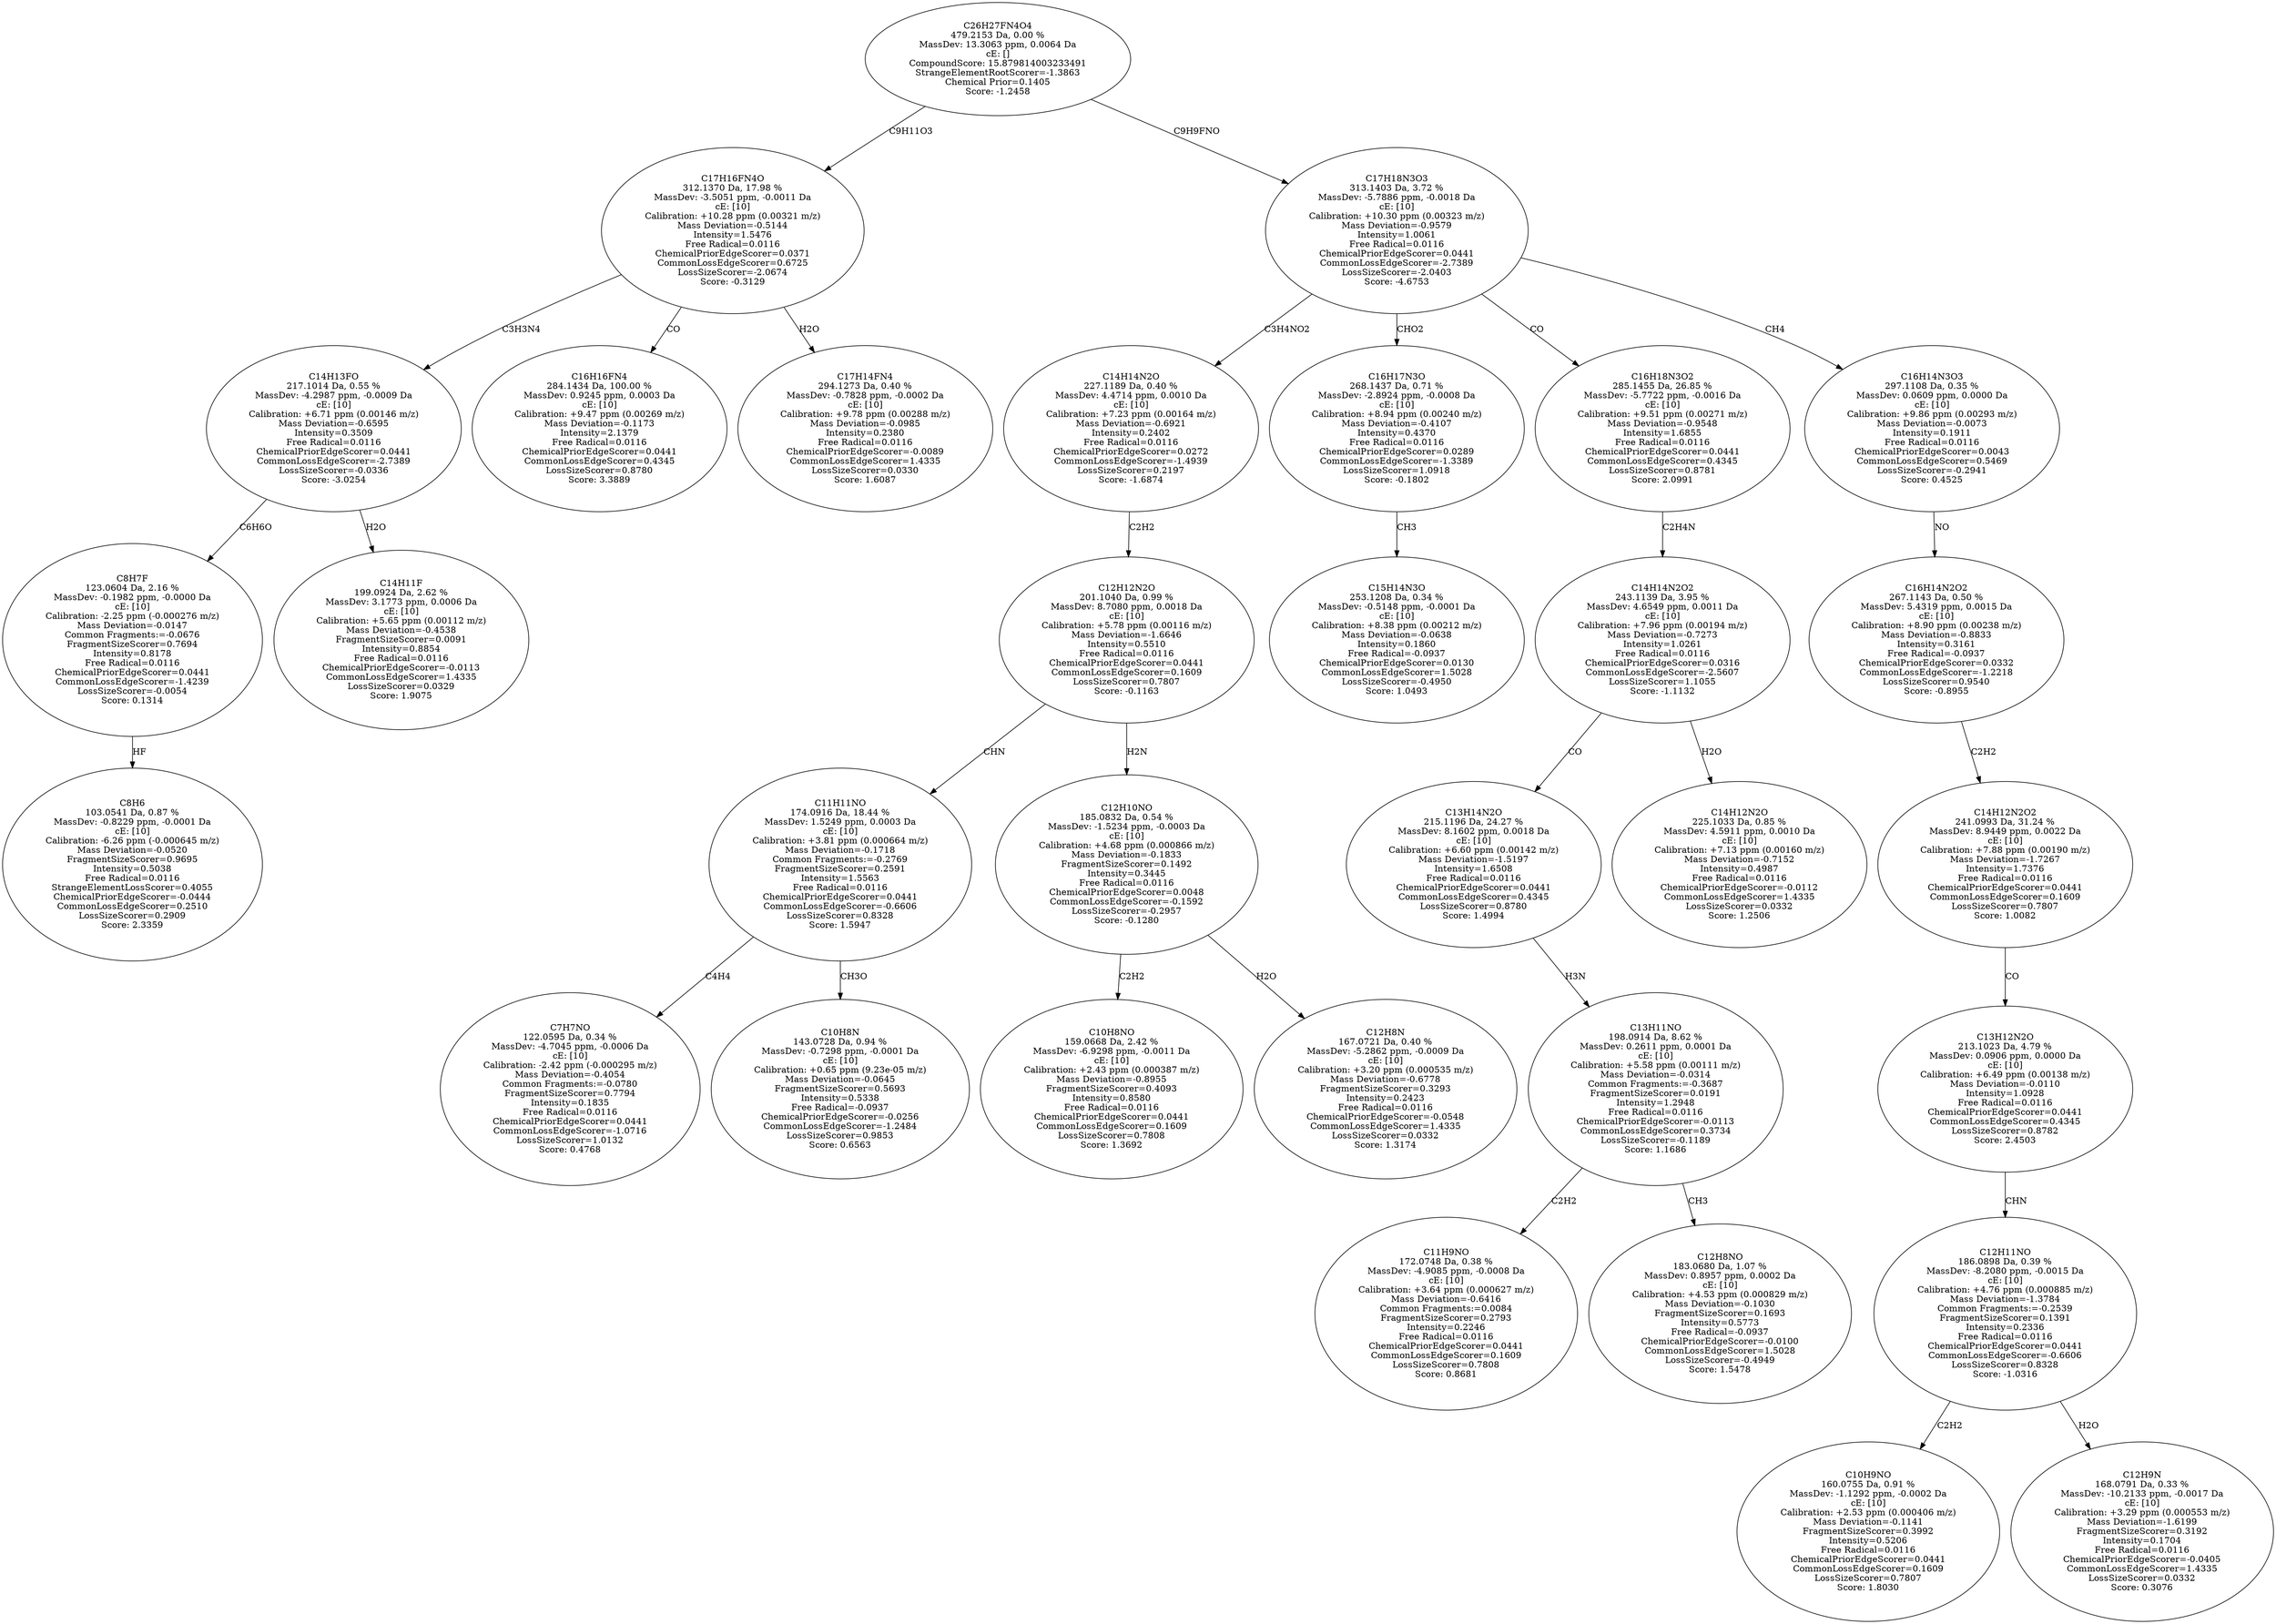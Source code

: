 strict digraph {
v1 [label="C8H6\n103.0541 Da, 0.87 %\nMassDev: -0.8229 ppm, -0.0001 Da\ncE: [10]\nCalibration: -6.26 ppm (-0.000645 m/z)\nMass Deviation=-0.0520\nFragmentSizeScorer=0.9695\nIntensity=0.5038\nFree Radical=0.0116\nStrangeElementLossScorer=0.4055\nChemicalPriorEdgeScorer=-0.0444\nCommonLossEdgeScorer=0.2510\nLossSizeScorer=0.2909\nScore: 2.3359"];
v2 [label="C8H7F\n123.0604 Da, 2.16 %\nMassDev: -0.1982 ppm, -0.0000 Da\ncE: [10]\nCalibration: -2.25 ppm (-0.000276 m/z)\nMass Deviation=-0.0147\nCommon Fragments:=-0.0676\nFragmentSizeScorer=0.7694\nIntensity=0.8178\nFree Radical=0.0116\nChemicalPriorEdgeScorer=0.0441\nCommonLossEdgeScorer=-1.4239\nLossSizeScorer=-0.0054\nScore: 0.1314"];
v3 [label="C14H11F\n199.0924 Da, 2.62 %\nMassDev: 3.1773 ppm, 0.0006 Da\ncE: [10]\nCalibration: +5.65 ppm (0.00112 m/z)\nMass Deviation=-0.4538\nFragmentSizeScorer=0.0091\nIntensity=0.8854\nFree Radical=0.0116\nChemicalPriorEdgeScorer=-0.0113\nCommonLossEdgeScorer=1.4335\nLossSizeScorer=0.0329\nScore: 1.9075"];
v4 [label="C14H13FO\n217.1014 Da, 0.55 %\nMassDev: -4.2987 ppm, -0.0009 Da\ncE: [10]\nCalibration: +6.71 ppm (0.00146 m/z)\nMass Deviation=-0.6595\nIntensity=0.3509\nFree Radical=0.0116\nChemicalPriorEdgeScorer=0.0441\nCommonLossEdgeScorer=-2.7389\nLossSizeScorer=-0.0336\nScore: -3.0254"];
v5 [label="C16H16FN4\n284.1434 Da, 100.00 %\nMassDev: 0.9245 ppm, 0.0003 Da\ncE: [10]\nCalibration: +9.47 ppm (0.00269 m/z)\nMass Deviation=-0.1173\nIntensity=2.1379\nFree Radical=0.0116\nChemicalPriorEdgeScorer=0.0441\nCommonLossEdgeScorer=0.4345\nLossSizeScorer=0.8780\nScore: 3.3889"];
v6 [label="C17H14FN4\n294.1273 Da, 0.40 %\nMassDev: -0.7828 ppm, -0.0002 Da\ncE: [10]\nCalibration: +9.78 ppm (0.00288 m/z)\nMass Deviation=-0.0985\nIntensity=0.2380\nFree Radical=0.0116\nChemicalPriorEdgeScorer=-0.0089\nCommonLossEdgeScorer=1.4335\nLossSizeScorer=0.0330\nScore: 1.6087"];
v7 [label="C17H16FN4O\n312.1370 Da, 17.98 %\nMassDev: -3.5051 ppm, -0.0011 Da\ncE: [10]\nCalibration: +10.28 ppm (0.00321 m/z)\nMass Deviation=-0.5144\nIntensity=1.5476\nFree Radical=0.0116\nChemicalPriorEdgeScorer=0.0371\nCommonLossEdgeScorer=0.6725\nLossSizeScorer=-2.0674\nScore: -0.3129"];
v8 [label="C7H7NO\n122.0595 Da, 0.34 %\nMassDev: -4.7045 ppm, -0.0006 Da\ncE: [10]\nCalibration: -2.42 ppm (-0.000295 m/z)\nMass Deviation=-0.4054\nCommon Fragments:=-0.0780\nFragmentSizeScorer=0.7794\nIntensity=0.1835\nFree Radical=0.0116\nChemicalPriorEdgeScorer=0.0441\nCommonLossEdgeScorer=-1.0716\nLossSizeScorer=1.0132\nScore: 0.4768"];
v9 [label="C10H8N\n143.0728 Da, 0.94 %\nMassDev: -0.7298 ppm, -0.0001 Da\ncE: [10]\nCalibration: +0.65 ppm (9.23e-05 m/z)\nMass Deviation=-0.0645\nFragmentSizeScorer=0.5693\nIntensity=0.5338\nFree Radical=-0.0937\nChemicalPriorEdgeScorer=-0.0256\nCommonLossEdgeScorer=-1.2484\nLossSizeScorer=0.9853\nScore: 0.6563"];
v10 [label="C11H11NO\n174.0916 Da, 18.44 %\nMassDev: 1.5249 ppm, 0.0003 Da\ncE: [10]\nCalibration: +3.81 ppm (0.000664 m/z)\nMass Deviation=-0.1718\nCommon Fragments:=-0.2769\nFragmentSizeScorer=0.2591\nIntensity=1.5563\nFree Radical=0.0116\nChemicalPriorEdgeScorer=0.0441\nCommonLossEdgeScorer=-0.6606\nLossSizeScorer=0.8328\nScore: 1.5947"];
v11 [label="C10H8NO\n159.0668 Da, 2.42 %\nMassDev: -6.9298 ppm, -0.0011 Da\ncE: [10]\nCalibration: +2.43 ppm (0.000387 m/z)\nMass Deviation=-0.8955\nFragmentSizeScorer=0.4093\nIntensity=0.8580\nFree Radical=0.0116\nChemicalPriorEdgeScorer=0.0441\nCommonLossEdgeScorer=0.1609\nLossSizeScorer=0.7808\nScore: 1.3692"];
v12 [label="C12H8N\n167.0721 Da, 0.40 %\nMassDev: -5.2862 ppm, -0.0009 Da\ncE: [10]\nCalibration: +3.20 ppm (0.000535 m/z)\nMass Deviation=-0.6778\nFragmentSizeScorer=0.3293\nIntensity=0.2423\nFree Radical=0.0116\nChemicalPriorEdgeScorer=-0.0548\nCommonLossEdgeScorer=1.4335\nLossSizeScorer=0.0332\nScore: 1.3174"];
v13 [label="C12H10NO\n185.0832 Da, 0.54 %\nMassDev: -1.5234 ppm, -0.0003 Da\ncE: [10]\nCalibration: +4.68 ppm (0.000866 m/z)\nMass Deviation=-0.1833\nFragmentSizeScorer=0.1492\nIntensity=0.3445\nFree Radical=0.0116\nChemicalPriorEdgeScorer=0.0048\nCommonLossEdgeScorer=-0.1592\nLossSizeScorer=-0.2957\nScore: -0.1280"];
v14 [label="C12H12N2O\n201.1040 Da, 0.99 %\nMassDev: 8.7080 ppm, 0.0018 Da\ncE: [10]\nCalibration: +5.78 ppm (0.00116 m/z)\nMass Deviation=-1.6646\nIntensity=0.5510\nFree Radical=0.0116\nChemicalPriorEdgeScorer=0.0441\nCommonLossEdgeScorer=0.1609\nLossSizeScorer=0.7807\nScore: -0.1163"];
v15 [label="C14H14N2O\n227.1189 Da, 0.40 %\nMassDev: 4.4714 ppm, 0.0010 Da\ncE: [10]\nCalibration: +7.23 ppm (0.00164 m/z)\nMass Deviation=-0.6921\nIntensity=0.2402\nFree Radical=0.0116\nChemicalPriorEdgeScorer=0.0272\nCommonLossEdgeScorer=-1.4939\nLossSizeScorer=0.2197\nScore: -1.6874"];
v16 [label="C15H14N3O\n253.1208 Da, 0.34 %\nMassDev: -0.5148 ppm, -0.0001 Da\ncE: [10]\nCalibration: +8.38 ppm (0.00212 m/z)\nMass Deviation=-0.0638\nIntensity=0.1860\nFree Radical=-0.0937\nChemicalPriorEdgeScorer=0.0130\nCommonLossEdgeScorer=1.5028\nLossSizeScorer=-0.4950\nScore: 1.0493"];
v17 [label="C16H17N3O\n268.1437 Da, 0.71 %\nMassDev: -2.8924 ppm, -0.0008 Da\ncE: [10]\nCalibration: +8.94 ppm (0.00240 m/z)\nMass Deviation=-0.4107\nIntensity=0.4370\nFree Radical=0.0116\nChemicalPriorEdgeScorer=0.0289\nCommonLossEdgeScorer=-1.3389\nLossSizeScorer=1.0918\nScore: -0.1802"];
v18 [label="C11H9NO\n172.0748 Da, 0.38 %\nMassDev: -4.9085 ppm, -0.0008 Da\ncE: [10]\nCalibration: +3.64 ppm (0.000627 m/z)\nMass Deviation=-0.6416\nCommon Fragments:=0.0084\nFragmentSizeScorer=0.2793\nIntensity=0.2246\nFree Radical=0.0116\nChemicalPriorEdgeScorer=0.0441\nCommonLossEdgeScorer=0.1609\nLossSizeScorer=0.7808\nScore: 0.8681"];
v19 [label="C12H8NO\n183.0680 Da, 1.07 %\nMassDev: 0.8957 ppm, 0.0002 Da\ncE: [10]\nCalibration: +4.53 ppm (0.000829 m/z)\nMass Deviation=-0.1030\nFragmentSizeScorer=0.1693\nIntensity=0.5773\nFree Radical=-0.0937\nChemicalPriorEdgeScorer=-0.0100\nCommonLossEdgeScorer=1.5028\nLossSizeScorer=-0.4949\nScore: 1.5478"];
v20 [label="C13H11NO\n198.0914 Da, 8.62 %\nMassDev: 0.2611 ppm, 0.0001 Da\ncE: [10]\nCalibration: +5.58 ppm (0.00111 m/z)\nMass Deviation=-0.0314\nCommon Fragments:=-0.3687\nFragmentSizeScorer=0.0191\nIntensity=1.2948\nFree Radical=0.0116\nChemicalPriorEdgeScorer=-0.0113\nCommonLossEdgeScorer=0.3734\nLossSizeScorer=-0.1189\nScore: 1.1686"];
v21 [label="C13H14N2O\n215.1196 Da, 24.27 %\nMassDev: 8.1602 ppm, 0.0018 Da\ncE: [10]\nCalibration: +6.60 ppm (0.00142 m/z)\nMass Deviation=-1.5197\nIntensity=1.6508\nFree Radical=0.0116\nChemicalPriorEdgeScorer=0.0441\nCommonLossEdgeScorer=0.4345\nLossSizeScorer=0.8780\nScore: 1.4994"];
v22 [label="C14H12N2O\n225.1033 Da, 0.85 %\nMassDev: 4.5911 ppm, 0.0010 Da\ncE: [10]\nCalibration: +7.13 ppm (0.00160 m/z)\nMass Deviation=-0.7152\nIntensity=0.4987\nFree Radical=0.0116\nChemicalPriorEdgeScorer=-0.0112\nCommonLossEdgeScorer=1.4335\nLossSizeScorer=0.0332\nScore: 1.2506"];
v23 [label="C14H14N2O2\n243.1139 Da, 3.95 %\nMassDev: 4.6549 ppm, 0.0011 Da\ncE: [10]\nCalibration: +7.96 ppm (0.00194 m/z)\nMass Deviation=-0.7273\nIntensity=1.0261\nFree Radical=0.0116\nChemicalPriorEdgeScorer=0.0316\nCommonLossEdgeScorer=-2.5607\nLossSizeScorer=1.1055\nScore: -1.1132"];
v24 [label="C16H18N3O2\n285.1455 Da, 26.85 %\nMassDev: -5.7722 ppm, -0.0016 Da\ncE: [10]\nCalibration: +9.51 ppm (0.00271 m/z)\nMass Deviation=-0.9548\nIntensity=1.6855\nFree Radical=0.0116\nChemicalPriorEdgeScorer=0.0441\nCommonLossEdgeScorer=0.4345\nLossSizeScorer=0.8781\nScore: 2.0991"];
v25 [label="C10H9NO\n160.0755 Da, 0.91 %\nMassDev: -1.1292 ppm, -0.0002 Da\ncE: [10]\nCalibration: +2.53 ppm (0.000406 m/z)\nMass Deviation=-0.1141\nFragmentSizeScorer=0.3992\nIntensity=0.5206\nFree Radical=0.0116\nChemicalPriorEdgeScorer=0.0441\nCommonLossEdgeScorer=0.1609\nLossSizeScorer=0.7807\nScore: 1.8030"];
v26 [label="C12H9N\n168.0791 Da, 0.33 %\nMassDev: -10.2133 ppm, -0.0017 Da\ncE: [10]\nCalibration: +3.29 ppm (0.000553 m/z)\nMass Deviation=-1.6199\nFragmentSizeScorer=0.3192\nIntensity=0.1704\nFree Radical=0.0116\nChemicalPriorEdgeScorer=-0.0405\nCommonLossEdgeScorer=1.4335\nLossSizeScorer=0.0332\nScore: 0.3076"];
v27 [label="C12H11NO\n186.0898 Da, 0.39 %\nMassDev: -8.2080 ppm, -0.0015 Da\ncE: [10]\nCalibration: +4.76 ppm (0.000885 m/z)\nMass Deviation=-1.3784\nCommon Fragments:=-0.2539\nFragmentSizeScorer=0.1391\nIntensity=0.2336\nFree Radical=0.0116\nChemicalPriorEdgeScorer=0.0441\nCommonLossEdgeScorer=-0.6606\nLossSizeScorer=0.8328\nScore: -1.0316"];
v28 [label="C13H12N2O\n213.1023 Da, 4.79 %\nMassDev: 0.0906 ppm, 0.0000 Da\ncE: [10]\nCalibration: +6.49 ppm (0.00138 m/z)\nMass Deviation=-0.0110\nIntensity=1.0928\nFree Radical=0.0116\nChemicalPriorEdgeScorer=0.0441\nCommonLossEdgeScorer=0.4345\nLossSizeScorer=0.8782\nScore: 2.4503"];
v29 [label="C14H12N2O2\n241.0993 Da, 31.24 %\nMassDev: 8.9449 ppm, 0.0022 Da\ncE: [10]\nCalibration: +7.88 ppm (0.00190 m/z)\nMass Deviation=-1.7267\nIntensity=1.7376\nFree Radical=0.0116\nChemicalPriorEdgeScorer=0.0441\nCommonLossEdgeScorer=0.1609\nLossSizeScorer=0.7807\nScore: 1.0082"];
v30 [label="C16H14N2O2\n267.1143 Da, 0.50 %\nMassDev: 5.4319 ppm, 0.0015 Da\ncE: [10]\nCalibration: +8.90 ppm (0.00238 m/z)\nMass Deviation=-0.8833\nIntensity=0.3161\nFree Radical=-0.0937\nChemicalPriorEdgeScorer=0.0332\nCommonLossEdgeScorer=-1.2218\nLossSizeScorer=0.9540\nScore: -0.8955"];
v31 [label="C16H14N3O3\n297.1108 Da, 0.35 %\nMassDev: 0.0609 ppm, 0.0000 Da\ncE: [10]\nCalibration: +9.86 ppm (0.00293 m/z)\nMass Deviation=-0.0073\nIntensity=0.1911\nFree Radical=0.0116\nChemicalPriorEdgeScorer=0.0043\nCommonLossEdgeScorer=0.5469\nLossSizeScorer=-0.2941\nScore: 0.4525"];
v32 [label="C17H18N3O3\n313.1403 Da, 3.72 %\nMassDev: -5.7886 ppm, -0.0018 Da\ncE: [10]\nCalibration: +10.30 ppm (0.00323 m/z)\nMass Deviation=-0.9579\nIntensity=1.0061\nFree Radical=0.0116\nChemicalPriorEdgeScorer=0.0441\nCommonLossEdgeScorer=-2.7389\nLossSizeScorer=-2.0403\nScore: -4.6753"];
v33 [label="C26H27FN4O4\n479.2153 Da, 0.00 %\nMassDev: 13.3063 ppm, 0.0064 Da\ncE: []\nCompoundScore: 15.879814003233491\nStrangeElementRootScorer=-1.3863\nChemical Prior=0.1405\nScore: -1.2458"];
v2 -> v1 [label="HF"];
v4 -> v2 [label="C6H6O"];
v4 -> v3 [label="H2O"];
v7 -> v4 [label="C3H3N4"];
v7 -> v5 [label="CO"];
v7 -> v6 [label="H2O"];
v33 -> v7 [label="C9H11O3"];
v10 -> v8 [label="C4H4"];
v10 -> v9 [label="CH3O"];
v14 -> v10 [label="CHN"];
v13 -> v11 [label="C2H2"];
v13 -> v12 [label="H2O"];
v14 -> v13 [label="H2N"];
v15 -> v14 [label="C2H2"];
v32 -> v15 [label="C3H4NO2"];
v17 -> v16 [label="CH3"];
v32 -> v17 [label="CHO2"];
v20 -> v18 [label="C2H2"];
v20 -> v19 [label="CH3"];
v21 -> v20 [label="H3N"];
v23 -> v21 [label="CO"];
v23 -> v22 [label="H2O"];
v24 -> v23 [label="C2H4N"];
v32 -> v24 [label="CO"];
v27 -> v25 [label="C2H2"];
v27 -> v26 [label="H2O"];
v28 -> v27 [label="CHN"];
v29 -> v28 [label="CO"];
v30 -> v29 [label="C2H2"];
v31 -> v30 [label="NO"];
v32 -> v31 [label="CH4"];
v33 -> v32 [label="C9H9FNO"];
}